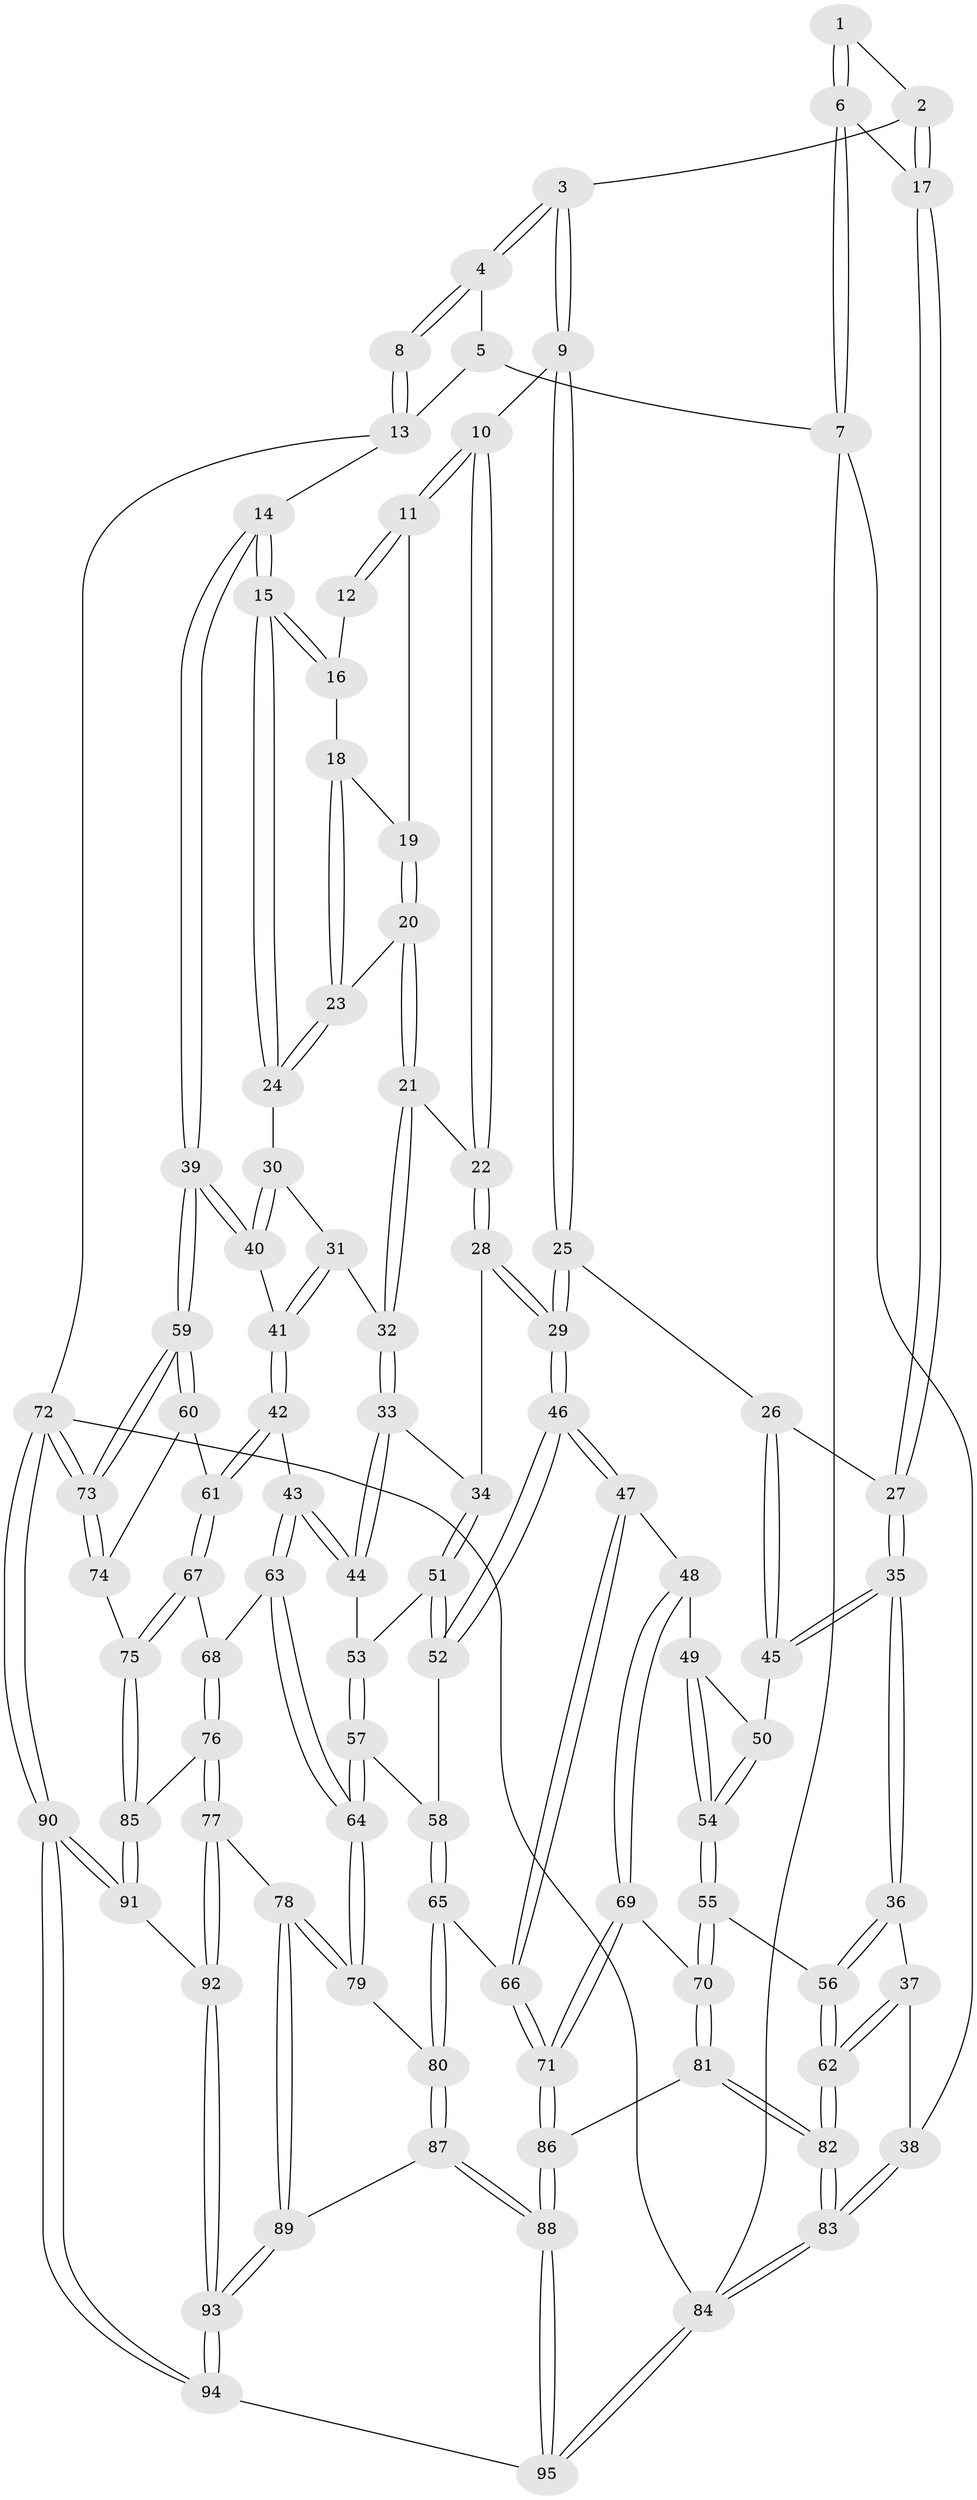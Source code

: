 // Generated by graph-tools (version 1.1) at 2025/38/03/09/25 02:38:25]
// undirected, 95 vertices, 234 edges
graph export_dot {
graph [start="1"]
  node [color=gray90,style=filled];
  1 [pos="+0+0"];
  2 [pos="+0.23640052129859934+0.08741458284299052"];
  3 [pos="+0.5411298492356704+0.03084310890251141"];
  4 [pos="+0.5622778436706605+0"];
  5 [pos="+0+0"];
  6 [pos="+0.12223003979216757+0.2876855660625623"];
  7 [pos="+0+0.35636763474925376"];
  8 [pos="+1+0"];
  9 [pos="+0.5474803480232415+0.0962610550505363"];
  10 [pos="+0.6645115111645585+0.19032684786756268"];
  11 [pos="+0.8438827036812728+0.15374585266321306"];
  12 [pos="+0.9238834808663963+0.027551561378755494"];
  13 [pos="+1+0"];
  14 [pos="+1+0.34211837708722687"];
  15 [pos="+1+0.3364182384113471"];
  16 [pos="+0.9617025856566855+0.17767396957537446"];
  17 [pos="+0.16437171493296623+0.29260305810852405"];
  18 [pos="+0.9016719150348699+0.21328855097309787"];
  19 [pos="+0.8690278867509731+0.19705826185338374"];
  20 [pos="+0.8370860323390747+0.2806667635109849"];
  21 [pos="+0.7565652192961373+0.3336635138409477"];
  22 [pos="+0.7144004610643915+0.2963481463153062"];
  23 [pos="+0.9471676551679363+0.2896215167614543"];
  24 [pos="+1+0.3511861505466322"];
  25 [pos="+0.3891309545008028+0.32761034445912246"];
  26 [pos="+0.37672779571793963+0.3292741718825422"];
  27 [pos="+0.18880586135106742+0.3065934887939573"];
  28 [pos="+0.5918191969094937+0.40809710020698114"];
  29 [pos="+0.46234066140660834+0.417017995630271"];
  30 [pos="+0.9175790179145665+0.41495397834484055"];
  31 [pos="+0.9165148291898997+0.4154419295450583"];
  32 [pos="+0.7828982838942669+0.39208433926896297"];
  33 [pos="+0.7399087429940034+0.4830553885148832"];
  34 [pos="+0.684912997201161+0.4881165595373487"];
  35 [pos="+0.1804844717247865+0.5546893742234564"];
  36 [pos="+0.1690517124902902+0.5721981704741271"];
  37 [pos="+0.09353050691041287+0.5995403684502628"];
  38 [pos="+0+0.5677912241198327"];
  39 [pos="+1+0.5852368577185342"];
  40 [pos="+1+0.5845284352238929"];
  41 [pos="+0.8951947429198546+0.5946779300744315"];
  42 [pos="+0.8776851112415042+0.6087248004554386"];
  43 [pos="+0.7916703558012154+0.6012370336449592"];
  44 [pos="+0.7890860249348218+0.5990782122007317"];
  45 [pos="+0.29848799257686087+0.5466377055950321"];
  46 [pos="+0.4974833006689972+0.5769698000308845"];
  47 [pos="+0.49639388545933993+0.5779766239317287"];
  48 [pos="+0.46302157796343735+0.6021809595786979"];
  49 [pos="+0.40431331393607817+0.5980040516474893"];
  50 [pos="+0.31344684759057484+0.5660664887739559"];
  51 [pos="+0.5979593428789991+0.5570921883405039"];
  52 [pos="+0.5040608114811853+0.5789756700277137"];
  53 [pos="+0.6925476634798391+0.6190940011045676"];
  54 [pos="+0.27448590126468014+0.677743007960682"];
  55 [pos="+0.26976421194964917+0.6844430377916861"];
  56 [pos="+0.24984043232381983+0.6783319835012012"];
  57 [pos="+0.6322755941526738+0.6949279488732134"];
  58 [pos="+0.507166990063267+0.5825368083236429"];
  59 [pos="+1+0.7764971687469848"];
  60 [pos="+0.9190014427916118+0.6849126427423091"];
  61 [pos="+0.8988197676301992+0.6763850074931768"];
  62 [pos="+0.14020810171619086+0.7524598586536094"];
  63 [pos="+0.7692689448235379+0.6708018681345704"];
  64 [pos="+0.654587082557766+0.7748949677434167"];
  65 [pos="+0.5691485635838565+0.7851254364500724"];
  66 [pos="+0.5220143258792688+0.7833862274096499"];
  67 [pos="+0.8777346313108266+0.7640306682917517"];
  68 [pos="+0.7939722790842306+0.7279590106935883"];
  69 [pos="+0.39501294550905136+0.7526302623126842"];
  70 [pos="+0.2844690464729378+0.7037638456026208"];
  71 [pos="+0.41160867113985766+0.809660554211416"];
  72 [pos="+1+1"];
  73 [pos="+1+0.8665921926091693"];
  74 [pos="+1+0.8314771942474114"];
  75 [pos="+0.8864378928269547+0.8282003395773339"];
  76 [pos="+0.7473847176325006+0.8284029614478758"];
  77 [pos="+0.6858425338214604+0.836222831469138"];
  78 [pos="+0.6833367713556034+0.8355983833990605"];
  79 [pos="+0.6527551084143681+0.7864199732320899"];
  80 [pos="+0.5747160125802261+0.7866179177403173"];
  81 [pos="+0.19844249078654394+0.9112522130274409"];
  82 [pos="+0.06566381246924854+0.9834387399059067"];
  83 [pos="+0+1"];
  84 [pos="+0+1"];
  85 [pos="+0.8658538601345521+0.8464246747853404"];
  86 [pos="+0.3977863938073031+0.8595936104602582"];
  87 [pos="+0.5143452509206097+0.9288661906332941"];
  88 [pos="+0.4686665972981079+0.9598839296425676"];
  89 [pos="+0.6564366890511228+0.877594592682576"];
  90 [pos="+1+1"];
  91 [pos="+0.859930151092282+0.9733996446331212"];
  92 [pos="+0.7551003513044148+0.9486913838026698"];
  93 [pos="+0.6398155695096593+1"];
  94 [pos="+0.5982148256152582+1"];
  95 [pos="+0.5030226611719891+1"];
  1 -- 2;
  1 -- 6;
  1 -- 6;
  2 -- 3;
  2 -- 17;
  2 -- 17;
  3 -- 4;
  3 -- 4;
  3 -- 9;
  3 -- 9;
  4 -- 5;
  4 -- 8;
  4 -- 8;
  5 -- 7;
  5 -- 13;
  6 -- 7;
  6 -- 7;
  6 -- 17;
  7 -- 38;
  7 -- 84;
  8 -- 13;
  8 -- 13;
  9 -- 10;
  9 -- 25;
  9 -- 25;
  10 -- 11;
  10 -- 11;
  10 -- 22;
  10 -- 22;
  11 -- 12;
  11 -- 12;
  11 -- 19;
  12 -- 16;
  13 -- 14;
  13 -- 72;
  14 -- 15;
  14 -- 15;
  14 -- 39;
  14 -- 39;
  15 -- 16;
  15 -- 16;
  15 -- 24;
  15 -- 24;
  16 -- 18;
  17 -- 27;
  17 -- 27;
  18 -- 19;
  18 -- 23;
  18 -- 23;
  19 -- 20;
  19 -- 20;
  20 -- 21;
  20 -- 21;
  20 -- 23;
  21 -- 22;
  21 -- 32;
  21 -- 32;
  22 -- 28;
  22 -- 28;
  23 -- 24;
  23 -- 24;
  24 -- 30;
  25 -- 26;
  25 -- 29;
  25 -- 29;
  26 -- 27;
  26 -- 45;
  26 -- 45;
  27 -- 35;
  27 -- 35;
  28 -- 29;
  28 -- 29;
  28 -- 34;
  29 -- 46;
  29 -- 46;
  30 -- 31;
  30 -- 40;
  30 -- 40;
  31 -- 32;
  31 -- 41;
  31 -- 41;
  32 -- 33;
  32 -- 33;
  33 -- 34;
  33 -- 44;
  33 -- 44;
  34 -- 51;
  34 -- 51;
  35 -- 36;
  35 -- 36;
  35 -- 45;
  35 -- 45;
  36 -- 37;
  36 -- 56;
  36 -- 56;
  37 -- 38;
  37 -- 62;
  37 -- 62;
  38 -- 83;
  38 -- 83;
  39 -- 40;
  39 -- 40;
  39 -- 59;
  39 -- 59;
  40 -- 41;
  41 -- 42;
  41 -- 42;
  42 -- 43;
  42 -- 61;
  42 -- 61;
  43 -- 44;
  43 -- 44;
  43 -- 63;
  43 -- 63;
  44 -- 53;
  45 -- 50;
  46 -- 47;
  46 -- 47;
  46 -- 52;
  46 -- 52;
  47 -- 48;
  47 -- 66;
  47 -- 66;
  48 -- 49;
  48 -- 69;
  48 -- 69;
  49 -- 50;
  49 -- 54;
  49 -- 54;
  50 -- 54;
  50 -- 54;
  51 -- 52;
  51 -- 52;
  51 -- 53;
  52 -- 58;
  53 -- 57;
  53 -- 57;
  54 -- 55;
  54 -- 55;
  55 -- 56;
  55 -- 70;
  55 -- 70;
  56 -- 62;
  56 -- 62;
  57 -- 58;
  57 -- 64;
  57 -- 64;
  58 -- 65;
  58 -- 65;
  59 -- 60;
  59 -- 60;
  59 -- 73;
  59 -- 73;
  60 -- 61;
  60 -- 74;
  61 -- 67;
  61 -- 67;
  62 -- 82;
  62 -- 82;
  63 -- 64;
  63 -- 64;
  63 -- 68;
  64 -- 79;
  64 -- 79;
  65 -- 66;
  65 -- 80;
  65 -- 80;
  66 -- 71;
  66 -- 71;
  67 -- 68;
  67 -- 75;
  67 -- 75;
  68 -- 76;
  68 -- 76;
  69 -- 70;
  69 -- 71;
  69 -- 71;
  70 -- 81;
  70 -- 81;
  71 -- 86;
  71 -- 86;
  72 -- 73;
  72 -- 73;
  72 -- 90;
  72 -- 90;
  72 -- 84;
  73 -- 74;
  73 -- 74;
  74 -- 75;
  75 -- 85;
  75 -- 85;
  76 -- 77;
  76 -- 77;
  76 -- 85;
  77 -- 78;
  77 -- 92;
  77 -- 92;
  78 -- 79;
  78 -- 79;
  78 -- 89;
  78 -- 89;
  79 -- 80;
  80 -- 87;
  80 -- 87;
  81 -- 82;
  81 -- 82;
  81 -- 86;
  82 -- 83;
  82 -- 83;
  83 -- 84;
  83 -- 84;
  84 -- 95;
  84 -- 95;
  85 -- 91;
  85 -- 91;
  86 -- 88;
  86 -- 88;
  87 -- 88;
  87 -- 88;
  87 -- 89;
  88 -- 95;
  88 -- 95;
  89 -- 93;
  89 -- 93;
  90 -- 91;
  90 -- 91;
  90 -- 94;
  90 -- 94;
  91 -- 92;
  92 -- 93;
  92 -- 93;
  93 -- 94;
  93 -- 94;
  94 -- 95;
}
